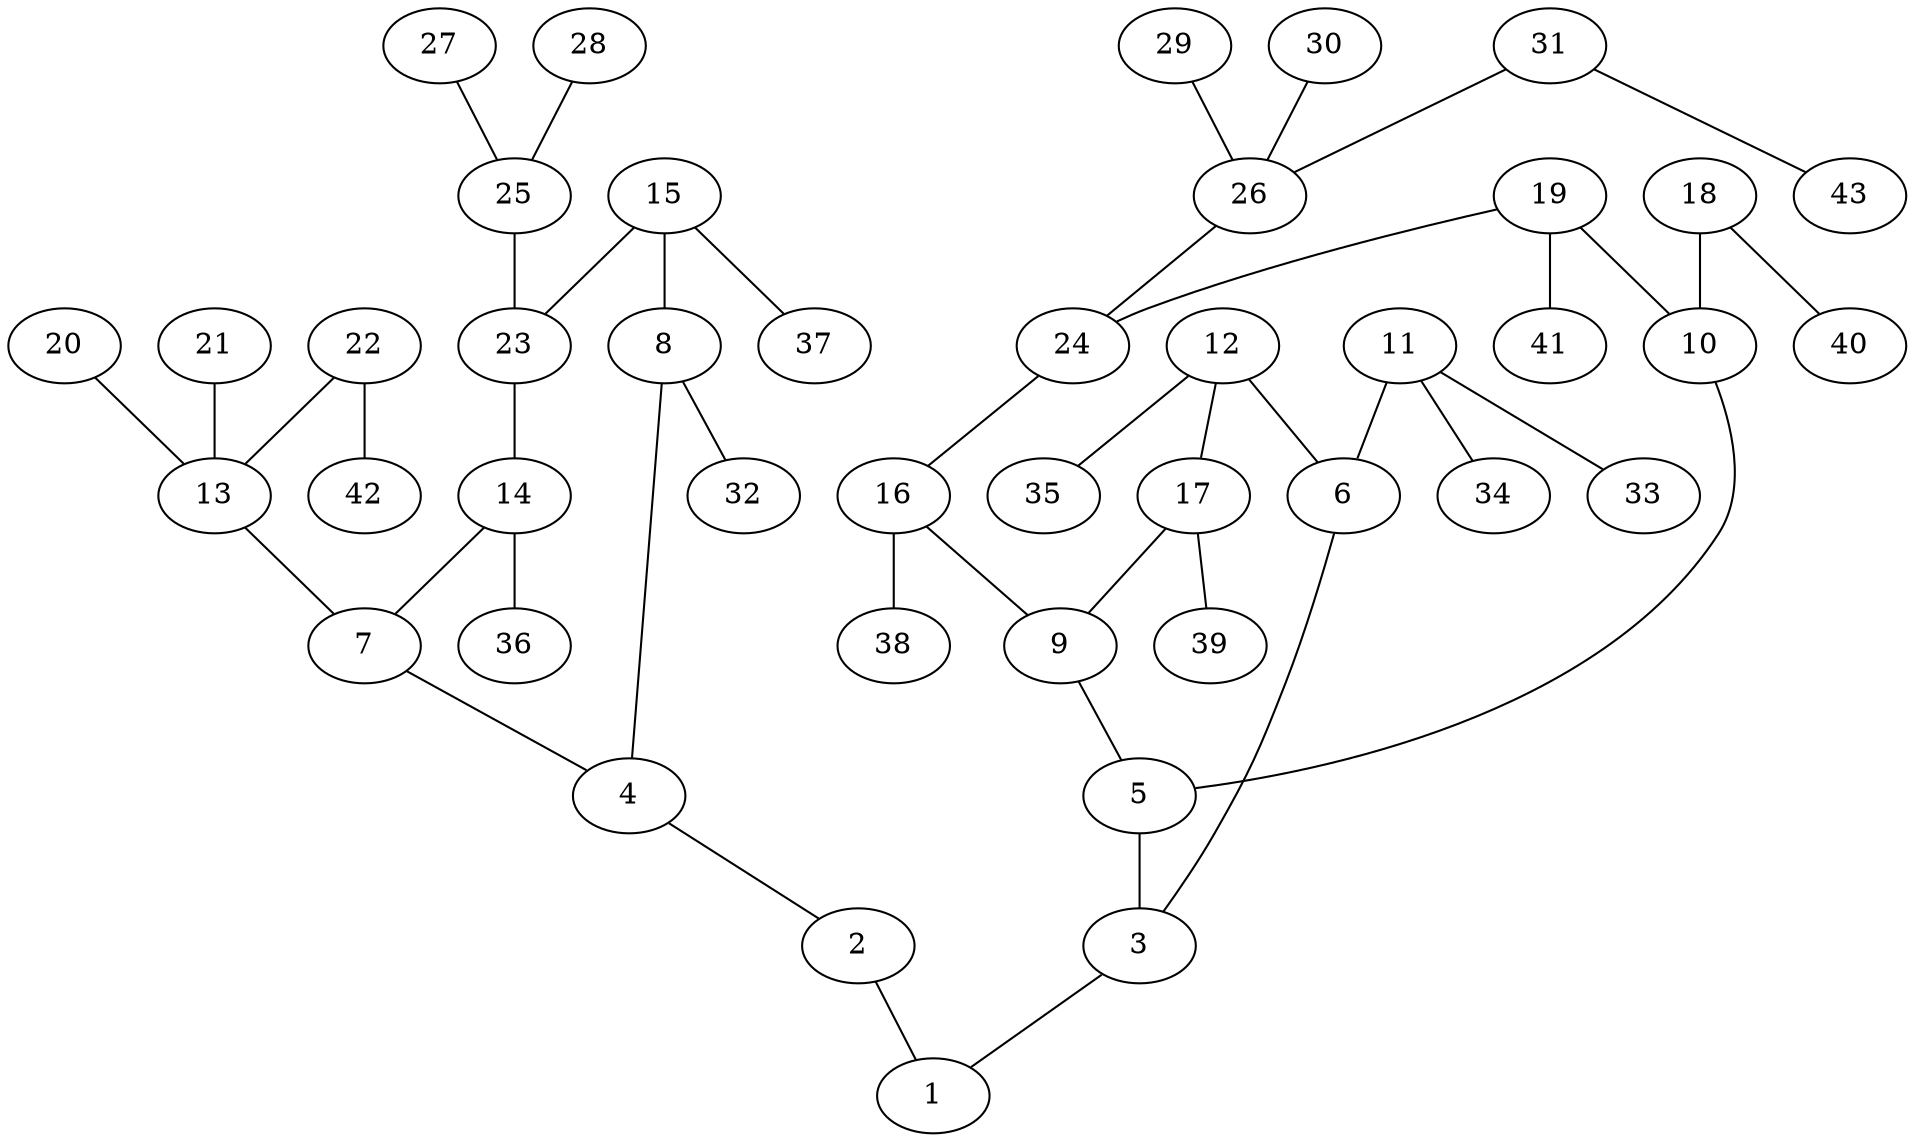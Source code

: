 graph molecule_1855 {
	1	 [chem=N];
	2	 [chem=N];
	2 -- 1	 [valence=2];
	3	 [chem=C];
	3 -- 1	 [valence=1];
	4	 [chem=C];
	4 -- 2	 [valence=1];
	5	 [chem=C];
	5 -- 3	 [valence=2];
	6	 [chem=C];
	6 -- 3	 [valence=1];
	7	 [chem=C];
	7 -- 4	 [valence=2];
	8	 [chem=C];
	8 -- 4	 [valence=1];
	32	 [chem=H];
	8 -- 32	 [valence=1];
	9	 [chem=C];
	9 -- 5	 [valence=1];
	10	 [chem=C];
	10 -- 5	 [valence=1];
	11	 [chem=N];
	11 -- 6	 [valence=1];
	33	 [chem=H];
	11 -- 33	 [valence=1];
	34	 [chem=H];
	11 -- 34	 [valence=1];
	12	 [chem=C];
	12 -- 6	 [valence=2];
	17	 [chem=C];
	12 -- 17	 [valence=1];
	35	 [chem=H];
	12 -- 35	 [valence=1];
	13	 [chem=S];
	13 -- 7	 [valence=1];
	14	 [chem=C];
	14 -- 7	 [valence=1];
	36	 [chem=H];
	14 -- 36	 [valence=1];
	15	 [chem=C];
	15 -- 8	 [valence=2];
	23	 [chem=C];
	15 -- 23	 [valence=1];
	37	 [chem=H];
	15 -- 37	 [valence=1];
	16	 [chem=C];
	16 -- 9	 [valence=1];
	38	 [chem=H];
	16 -- 38	 [valence=1];
	17 -- 9	 [valence=2];
	39	 [chem=H];
	17 -- 39	 [valence=1];
	18	 [chem=O];
	18 -- 10	 [valence=1];
	40	 [chem=H];
	18 -- 40	 [valence=1];
	19	 [chem=C];
	19 -- 10	 [valence=2];
	24	 [chem=C];
	19 -- 24	 [valence=1];
	41	 [chem=H];
	19 -- 41	 [valence=1];
	20	 [chem=O];
	20 -- 13	 [valence=2];
	21	 [chem=O];
	21 -- 13	 [valence=2];
	22	 [chem=O];
	22 -- 13	 [valence=1];
	42	 [chem=H];
	22 -- 42	 [valence=1];
	23 -- 14	 [valence=2];
	24 -- 16	 [valence=2];
	25	 [chem=N];
	25 -- 23	 [valence=1];
	26	 [chem=S];
	26 -- 24	 [valence=1];
	27	 [chem=O];
	27 -- 25	 [valence=2];
	28	 [chem=O];
	28 -- 25	 [valence=1];
	29	 [chem=O];
	29 -- 26	 [valence=2];
	30	 [chem=O];
	30 -- 26	 [valence=2];
	31	 [chem=O];
	31 -- 26	 [valence=1];
	43	 [chem=H];
	31 -- 43	 [valence=1];
}
